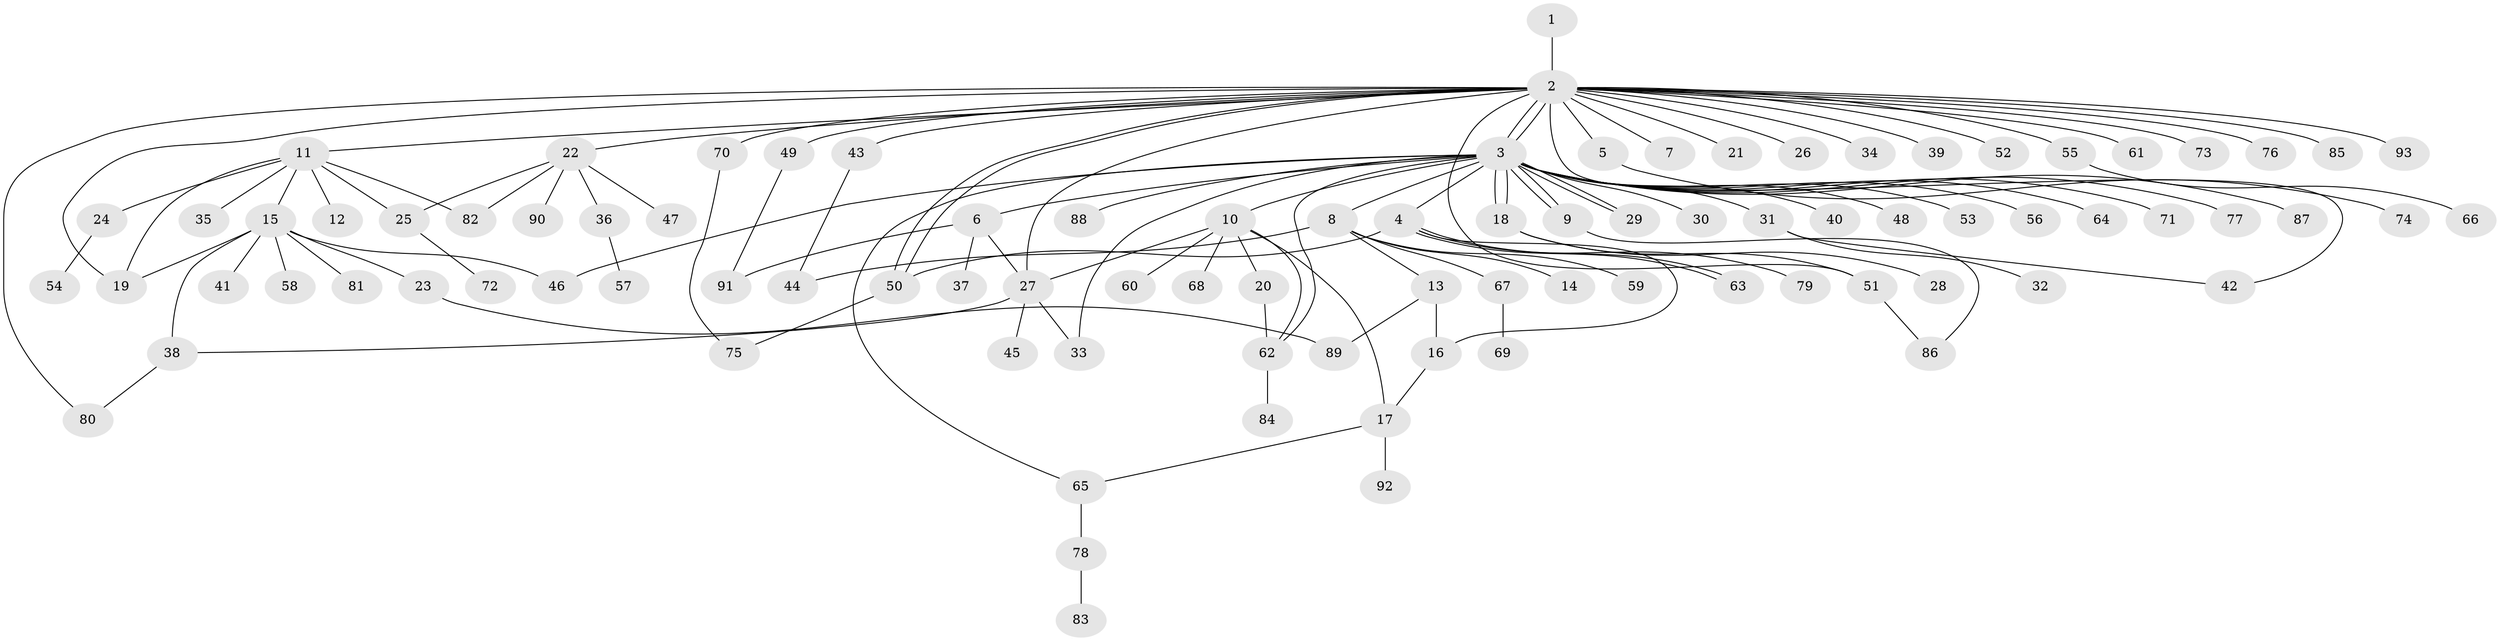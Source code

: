 // coarse degree distribution, {1: 0.5714285714285714, 26: 0.014285714285714285, 29: 0.014285714285714285, 4: 0.02857142857142857, 2: 0.17142857142857143, 5: 0.04285714285714286, 3: 0.1, 6: 0.04285714285714286, 7: 0.014285714285714285}
// Generated by graph-tools (version 1.1) at 2025/41/03/06/25 10:41:51]
// undirected, 93 vertices, 121 edges
graph export_dot {
graph [start="1"]
  node [color=gray90,style=filled];
  1;
  2;
  3;
  4;
  5;
  6;
  7;
  8;
  9;
  10;
  11;
  12;
  13;
  14;
  15;
  16;
  17;
  18;
  19;
  20;
  21;
  22;
  23;
  24;
  25;
  26;
  27;
  28;
  29;
  30;
  31;
  32;
  33;
  34;
  35;
  36;
  37;
  38;
  39;
  40;
  41;
  42;
  43;
  44;
  45;
  46;
  47;
  48;
  49;
  50;
  51;
  52;
  53;
  54;
  55;
  56;
  57;
  58;
  59;
  60;
  61;
  62;
  63;
  64;
  65;
  66;
  67;
  68;
  69;
  70;
  71;
  72;
  73;
  74;
  75;
  76;
  77;
  78;
  79;
  80;
  81;
  82;
  83;
  84;
  85;
  86;
  87;
  88;
  89;
  90;
  91;
  92;
  93;
  1 -- 2;
  2 -- 3;
  2 -- 3;
  2 -- 5;
  2 -- 7;
  2 -- 11;
  2 -- 19;
  2 -- 21;
  2 -- 22;
  2 -- 26;
  2 -- 27;
  2 -- 34;
  2 -- 39;
  2 -- 42;
  2 -- 43;
  2 -- 49;
  2 -- 50;
  2 -- 50;
  2 -- 51;
  2 -- 52;
  2 -- 55;
  2 -- 61;
  2 -- 70;
  2 -- 73;
  2 -- 76;
  2 -- 80;
  2 -- 85;
  2 -- 93;
  3 -- 4;
  3 -- 6;
  3 -- 8;
  3 -- 9;
  3 -- 9;
  3 -- 10;
  3 -- 18;
  3 -- 18;
  3 -- 29;
  3 -- 29;
  3 -- 30;
  3 -- 31;
  3 -- 33;
  3 -- 40;
  3 -- 46;
  3 -- 48;
  3 -- 53;
  3 -- 56;
  3 -- 62;
  3 -- 64;
  3 -- 65;
  3 -- 71;
  3 -- 77;
  3 -- 87;
  3 -- 88;
  4 -- 16;
  4 -- 50;
  4 -- 63;
  4 -- 63;
  4 -- 79;
  5 -- 74;
  6 -- 27;
  6 -- 37;
  6 -- 91;
  8 -- 13;
  8 -- 14;
  8 -- 44;
  8 -- 59;
  8 -- 67;
  9 -- 86;
  10 -- 17;
  10 -- 20;
  10 -- 27;
  10 -- 60;
  10 -- 62;
  10 -- 68;
  11 -- 12;
  11 -- 15;
  11 -- 19;
  11 -- 24;
  11 -- 25;
  11 -- 35;
  11 -- 82;
  13 -- 16;
  13 -- 89;
  15 -- 19;
  15 -- 23;
  15 -- 38;
  15 -- 41;
  15 -- 46;
  15 -- 58;
  15 -- 81;
  16 -- 17;
  17 -- 65;
  17 -- 92;
  18 -- 28;
  18 -- 51;
  20 -- 62;
  22 -- 25;
  22 -- 36;
  22 -- 47;
  22 -- 82;
  22 -- 90;
  23 -- 89;
  24 -- 54;
  25 -- 72;
  27 -- 33;
  27 -- 38;
  27 -- 45;
  31 -- 32;
  31 -- 42;
  36 -- 57;
  38 -- 80;
  43 -- 44;
  49 -- 91;
  50 -- 75;
  51 -- 86;
  55 -- 66;
  62 -- 84;
  65 -- 78;
  67 -- 69;
  70 -- 75;
  78 -- 83;
}
